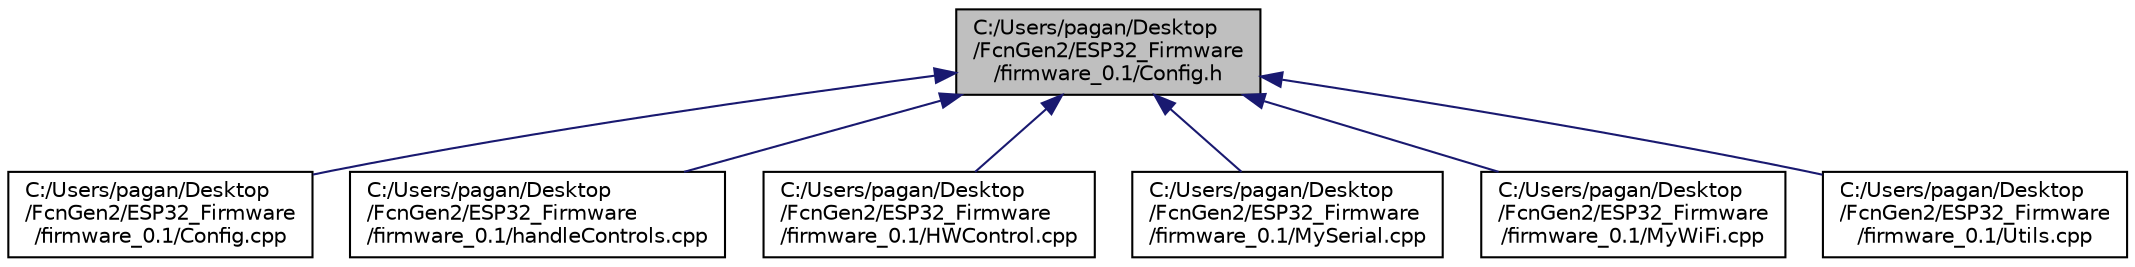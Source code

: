 digraph "C:/Users/pagan/Desktop/FcnGen2/ESP32_Firmware/firmware_0.1/Config.h"
{
  edge [fontname="Helvetica",fontsize="10",labelfontname="Helvetica",labelfontsize="10"];
  node [fontname="Helvetica",fontsize="10",shape=record];
  Node3 [label="C:/Users/pagan/Desktop\l/FcnGen2/ESP32_Firmware\l/firmware_0.1/Config.h",height=0.2,width=0.4,color="black", fillcolor="grey75", style="filled", fontcolor="black"];
  Node3 -> Node4 [dir="back",color="midnightblue",fontsize="10",style="solid",fontname="Helvetica"];
  Node4 [label="C:/Users/pagan/Desktop\l/FcnGen2/ESP32_Firmware\l/firmware_0.1/Config.cpp",height=0.2,width=0.4,color="black", fillcolor="white", style="filled",URL="$_config_8cpp.html"];
  Node3 -> Node5 [dir="back",color="midnightblue",fontsize="10",style="solid",fontname="Helvetica"];
  Node5 [label="C:/Users/pagan/Desktop\l/FcnGen2/ESP32_Firmware\l/firmware_0.1/handleControls.cpp",height=0.2,width=0.4,color="black", fillcolor="white", style="filled",URL="$handle_controls_8cpp.html"];
  Node3 -> Node6 [dir="back",color="midnightblue",fontsize="10",style="solid",fontname="Helvetica"];
  Node6 [label="C:/Users/pagan/Desktop\l/FcnGen2/ESP32_Firmware\l/firmware_0.1/HWControl.cpp",height=0.2,width=0.4,color="black", fillcolor="white", style="filled",URL="$_h_w_control_8cpp.html"];
  Node3 -> Node7 [dir="back",color="midnightblue",fontsize="10",style="solid",fontname="Helvetica"];
  Node7 [label="C:/Users/pagan/Desktop\l/FcnGen2/ESP32_Firmware\l/firmware_0.1/MySerial.cpp",height=0.2,width=0.4,color="black", fillcolor="white", style="filled",URL="$_my_serial_8cpp.html"];
  Node3 -> Node8 [dir="back",color="midnightblue",fontsize="10",style="solid",fontname="Helvetica"];
  Node8 [label="C:/Users/pagan/Desktop\l/FcnGen2/ESP32_Firmware\l/firmware_0.1/MyWiFi.cpp",height=0.2,width=0.4,color="black", fillcolor="white", style="filled",URL="$_my_wi_fi_8cpp.html"];
  Node3 -> Node9 [dir="back",color="midnightblue",fontsize="10",style="solid",fontname="Helvetica"];
  Node9 [label="C:/Users/pagan/Desktop\l/FcnGen2/ESP32_Firmware\l/firmware_0.1/Utils.cpp",height=0.2,width=0.4,color="black", fillcolor="white", style="filled",URL="$_utils_8cpp.html"];
}
